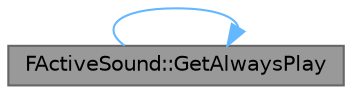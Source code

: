 digraph "FActiveSound::GetAlwaysPlay"
{
 // INTERACTIVE_SVG=YES
 // LATEX_PDF_SIZE
  bgcolor="transparent";
  edge [fontname=Helvetica,fontsize=10,labelfontname=Helvetica,labelfontsize=10];
  node [fontname=Helvetica,fontsize=10,shape=box,height=0.2,width=0.4];
  rankdir="LR";
  Node1 [id="Node000001",label="FActiveSound::GetAlwaysPlay",height=0.2,width=0.4,color="gray40", fillcolor="grey60", style="filled", fontcolor="black",tooltip="Returns whether or not sound or any active wave instances it manages are set to always play."];
  Node1 -> Node1 [id="edge1_Node000001_Node000001",color="steelblue1",style="solid",tooltip=" "];
}
